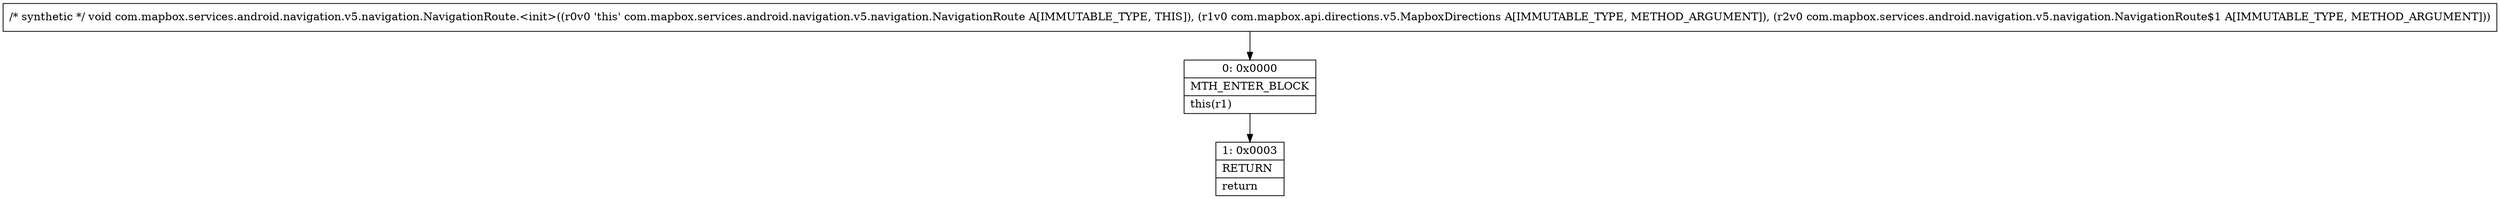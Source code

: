 digraph "CFG forcom.mapbox.services.android.navigation.v5.navigation.NavigationRoute.\<init\>(Lcom\/mapbox\/api\/directions\/v5\/MapboxDirections;Lcom\/mapbox\/services\/android\/navigation\/v5\/navigation\/NavigationRoute$1;)V" {
Node_0 [shape=record,label="{0\:\ 0x0000|MTH_ENTER_BLOCK\l|this(r1)\l}"];
Node_1 [shape=record,label="{1\:\ 0x0003|RETURN\l|return\l}"];
MethodNode[shape=record,label="{\/* synthetic *\/ void com.mapbox.services.android.navigation.v5.navigation.NavigationRoute.\<init\>((r0v0 'this' com.mapbox.services.android.navigation.v5.navigation.NavigationRoute A[IMMUTABLE_TYPE, THIS]), (r1v0 com.mapbox.api.directions.v5.MapboxDirections A[IMMUTABLE_TYPE, METHOD_ARGUMENT]), (r2v0 com.mapbox.services.android.navigation.v5.navigation.NavigationRoute$1 A[IMMUTABLE_TYPE, METHOD_ARGUMENT])) }"];
MethodNode -> Node_0;
Node_0 -> Node_1;
}

